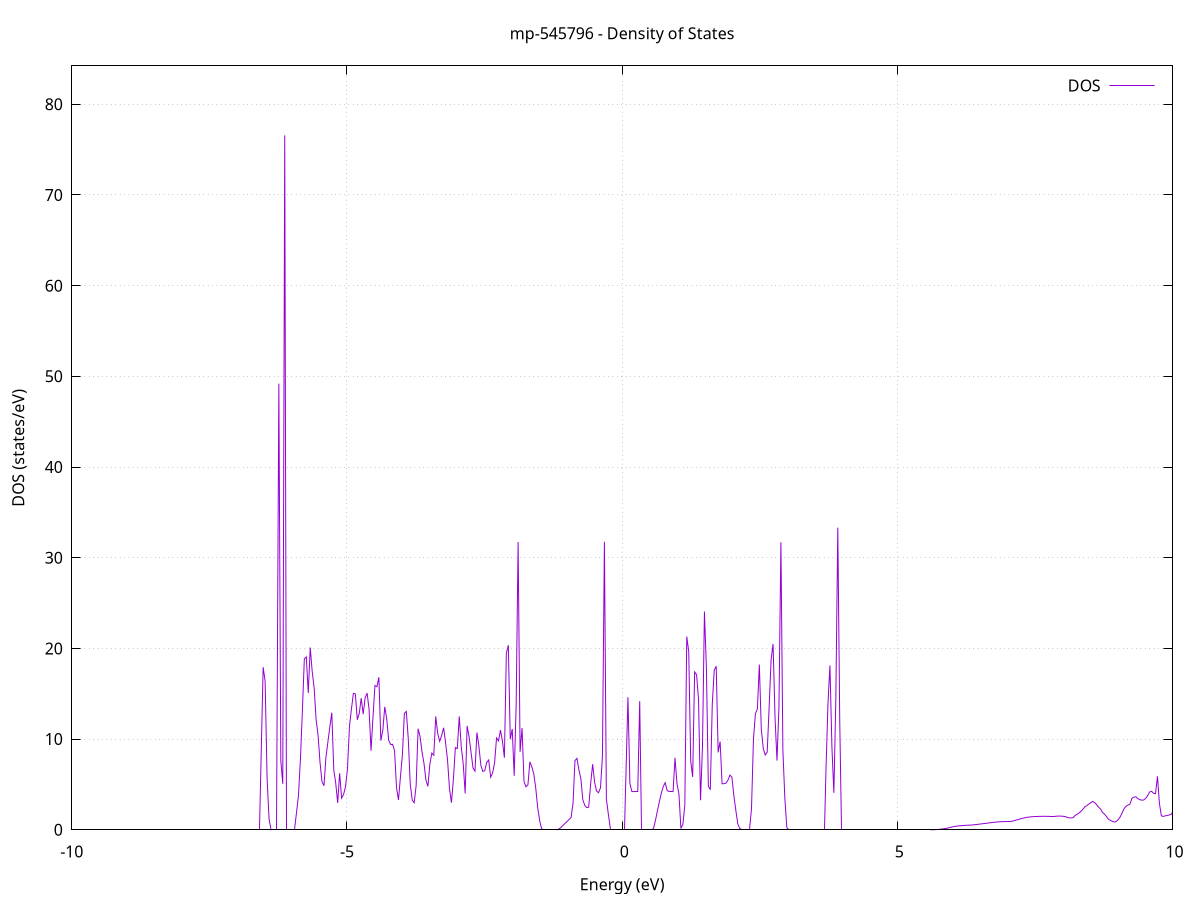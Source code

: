 set title 'mp-545796 - Density of States'
set xlabel 'Energy (eV)'
set ylabel 'DOS (states/eV)'
set grid
set xrange [-10:10]
set yrange [0:84.239]
set xzeroaxis lt -1
set terminal png size 800,600
set output 'mp-545796_dos_gnuplot.png'
plot '-' using 1:2 with lines title 'DOS'
-48.643500 0.000000
-48.607900 0.000000
-48.572200 0.000000
-48.536600 0.000000
-48.501000 0.000000
-48.465300 0.000000
-48.429700 0.000000
-48.394100 0.000000
-48.358400 0.000000
-48.322800 0.000000
-48.287200 0.000000
-48.251500 0.000000
-48.215900 0.000000
-48.180200 0.000000
-48.144600 0.000000
-48.109000 0.000000
-48.073300 0.000000
-48.037700 0.000000
-48.002100 0.000000
-47.966400 0.000000
-47.930800 0.000000
-47.895200 0.000000
-47.859500 0.000000
-47.823900 0.000000
-47.788300 0.000000
-47.752600 0.000000
-47.717000 0.000000
-47.681400 0.000000
-47.645700 0.000000
-47.610100 0.000000
-47.574400 0.000000
-47.538800 0.000000
-47.503200 0.000000
-47.467500 0.000000
-47.431900 0.000000
-47.396300 0.000000
-47.360600 0.000000
-47.325000 0.000000
-47.289400 0.000000
-47.253700 0.000000
-47.218100 0.000000
-47.182500 0.000000
-47.146800 0.000000
-47.111200 0.000000
-47.075600 0.000000
-47.039900 0.000000
-47.004300 0.000000
-46.968700 0.000000
-46.933000 0.000000
-46.897400 0.000000
-46.861700 0.000000
-46.826100 0.000000
-46.790500 0.000000
-46.754800 0.000000
-46.719200 0.000000
-46.683600 0.000000
-46.647900 0.000000
-46.612300 0.000000
-46.576700 0.000000
-46.541000 0.000000
-46.505400 0.000000
-46.469800 0.000000
-46.434100 0.000000
-46.398500 0.000000
-46.362900 0.000000
-46.327200 0.000000
-46.291600 0.000000
-46.255900 0.000000
-46.220300 0.000000
-46.184700 0.000000
-46.149000 0.000000
-46.113400 0.000000
-46.077800 0.000000
-46.042100 0.000000
-46.006500 0.000000
-45.970900 0.000000
-45.935200 0.000000
-45.899600 0.000000
-45.864000 0.000000
-45.828300 0.000000
-45.792700 0.000000
-45.757100 0.000000
-45.721400 0.000000
-45.685800 0.000000
-45.650200 0.000000
-45.614500 0.000000
-45.578900 0.000000
-45.543200 0.000000
-45.507600 0.000000
-45.472000 0.000000
-45.436300 0.000000
-45.400700 0.000000
-45.365100 0.000000
-45.329400 231.557200
-45.293800 0.000000
-45.258200 0.000000
-45.222500 0.000000
-45.186900 0.000000
-45.151300 0.000000
-45.115600 0.000000
-45.080000 0.000000
-45.044400 0.000000
-45.008700 0.000000
-44.973100 0.000000
-44.937400 0.000000
-44.901800 0.000000
-44.866200 0.000000
-44.830500 0.000000
-44.794900 0.000000
-44.759300 0.000000
-44.723600 0.000000
-44.688000 0.000000
-44.652400 0.000000
-44.616700 0.000000
-44.581100 0.000000
-44.545500 0.000000
-44.509800 0.000000
-44.474200 0.000000
-44.438600 0.000000
-44.402900 0.000000
-44.367300 0.000000
-44.331700 0.000000
-44.296000 0.000000
-44.260400 0.000000
-44.224700 0.000000
-44.189100 0.000000
-44.153500 0.000000
-44.117800 0.000000
-44.082200 0.000000
-44.046600 0.000000
-44.010900 0.000000
-43.975300 0.000000
-43.939700 0.000000
-43.904000 0.000000
-43.868400 0.000000
-43.832800 0.000000
-43.797100 0.000000
-43.761500 0.000000
-43.725900 0.000000
-43.690200 0.000000
-43.654600 0.000000
-43.618900 0.000000
-43.583300 0.000000
-43.547700 0.000000
-43.512000 0.000000
-43.476400 0.000000
-43.440800 0.000000
-43.405100 0.000000
-43.369500 0.000000
-43.333900 0.000000
-43.298200 0.000000
-43.262600 0.000000
-43.227000 0.000000
-43.191300 0.000000
-43.155700 0.000000
-43.120100 0.000000
-43.084400 0.000000
-43.048800 0.000000
-43.013100 0.000000
-42.977500 0.000000
-42.941900 0.000000
-42.906200 0.000000
-42.870600 0.000000
-42.835000 0.000000
-42.799300 0.000000
-42.763700 0.000000
-42.728100 0.000000
-42.692400 0.000000
-42.656800 0.000000
-42.621200 0.000000
-42.585500 0.000000
-42.549900 0.000000
-42.514300 0.000000
-42.478600 0.000000
-42.443000 0.000000
-42.407400 0.000000
-42.371700 0.000000
-42.336100 0.000000
-42.300400 0.000000
-42.264800 0.000000
-42.229200 0.000000
-42.193500 0.000000
-42.157900 0.000000
-42.122300 0.000000
-42.086600 0.000000
-42.051000 0.000000
-42.015400 0.000000
-41.979700 0.000000
-41.944100 0.000000
-41.908500 0.000000
-41.872800 0.000000
-41.837200 0.000000
-41.801600 0.000000
-41.765900 0.000000
-41.730300 0.000000
-41.694600 0.000000
-41.659000 0.000000
-41.623400 0.000000
-41.587700 0.000000
-41.552100 0.000000
-41.516500 0.000000
-41.480800 0.000000
-41.445200 0.000000
-41.409600 0.000000
-41.373900 0.000000
-41.338300 0.000000
-41.302700 0.000000
-41.267000 0.000000
-41.231400 0.000000
-41.195800 0.000000
-41.160100 0.000000
-41.124500 0.000000
-41.088900 0.000000
-41.053200 0.000000
-41.017600 0.000000
-40.981900 0.000000
-40.946300 0.000000
-40.910700 0.000000
-40.875000 0.000000
-40.839400 0.000000
-40.803800 0.000000
-40.768100 0.000000
-40.732500 0.000000
-40.696900 0.000000
-40.661200 0.000000
-40.625600 0.000000
-40.590000 0.000000
-40.554300 0.000000
-40.518700 0.000000
-40.483100 0.000000
-40.447400 0.000000
-40.411800 0.000000
-40.376100 0.000000
-40.340500 0.000000
-40.304900 0.000000
-40.269200 0.000000
-40.233600 0.000000
-40.198000 0.000000
-40.162300 0.000000
-40.126700 0.000000
-40.091100 0.000000
-40.055400 0.000000
-40.019800 0.000000
-39.984200 0.000000
-39.948500 0.000000
-39.912900 0.000000
-39.877300 0.000000
-39.841600 0.000000
-39.806000 0.000000
-39.770400 0.000000
-39.734700 0.000000
-39.699100 0.000000
-39.663400 0.000000
-39.627800 0.000000
-39.592200 0.000000
-39.556500 0.000000
-39.520900 0.000000
-39.485300 0.000000
-39.449600 0.000000
-39.414000 0.000000
-39.378400 0.000000
-39.342700 0.000000
-39.307100 0.000000
-39.271500 0.000000
-39.235800 0.000000
-39.200200 0.000000
-39.164600 0.000000
-39.128900 0.000000
-39.093300 0.000000
-39.057600 0.000000
-39.022000 0.000000
-38.986400 0.000000
-38.950700 0.000000
-38.915100 0.000000
-38.879500 0.000000
-38.843800 0.000000
-38.808200 0.000000
-38.772600 0.000000
-38.736900 0.000000
-38.701300 0.000000
-38.665700 0.000000
-38.630000 0.000000
-38.594400 0.000000
-38.558800 0.000000
-38.523100 0.000000
-38.487500 0.000000
-38.451900 0.000000
-38.416200 0.000000
-38.380600 0.000000
-38.344900 0.000000
-38.309300 0.000000
-38.273700 0.000000
-38.238000 0.000000
-38.202400 0.000000
-38.166800 0.000000
-38.131100 0.000000
-38.095500 0.000000
-38.059900 0.000000
-38.024200 0.000000
-37.988600 0.000000
-37.953000 0.000000
-37.917300 0.000000
-37.881700 0.000000
-37.846100 0.000000
-37.810400 0.000000
-37.774800 0.000000
-37.739100 0.000000
-37.703500 0.000000
-37.667900 0.000000
-37.632200 0.000000
-37.596600 0.000000
-37.561000 0.000000
-37.525300 0.000000
-37.489700 0.000000
-37.454100 0.000000
-37.418400 0.000000
-37.382800 0.000000
-37.347200 0.000000
-37.311500 0.000000
-37.275900 0.000000
-37.240300 0.000000
-37.204600 0.000000
-37.169000 0.000000
-37.133400 0.000000
-37.097700 0.000000
-37.062100 0.000000
-37.026400 0.000000
-36.990800 0.000000
-36.955200 0.000000
-36.919500 0.000000
-36.883900 0.000000
-36.848300 0.000000
-36.812600 0.000000
-36.777000 0.000000
-36.741400 0.000000
-36.705700 0.000000
-36.670100 0.000000
-36.634500 0.000000
-36.598800 0.000000
-36.563200 0.000000
-36.527600 0.000000
-36.491900 0.000000
-36.456300 0.000000
-36.420600 0.000000
-36.385000 0.000000
-36.349400 0.000000
-36.313700 0.000000
-36.278100 0.000000
-36.242500 0.000000
-36.206800 0.000000
-36.171200 0.000000
-36.135600 0.000000
-36.099900 0.000000
-36.064300 0.000000
-36.028700 0.000000
-35.993000 0.000000
-35.957400 0.000000
-35.921800 0.000000
-35.886100 0.000000
-35.850500 0.000000
-35.814900 0.000000
-35.779200 0.000000
-35.743600 0.000000
-35.707900 0.000000
-35.672300 0.000000
-35.636700 0.000000
-35.601000 0.000000
-35.565400 0.000000
-35.529800 0.000000
-35.494100 0.000000
-35.458500 0.000000
-35.422900 0.000000
-35.387200 0.000000
-35.351600 0.000000
-35.316000 0.000000
-35.280300 0.000000
-35.244700 0.000000
-35.209100 0.000000
-35.173400 0.000000
-35.137800 0.000000
-35.102100 0.000000
-35.066500 0.000000
-35.030900 0.000000
-34.995200 0.000000
-34.959600 0.000000
-34.924000 0.000000
-34.888300 0.000000
-34.852700 0.000000
-34.817100 0.000000
-34.781400 0.000000
-34.745800 0.000000
-34.710200 0.000000
-34.674500 0.000000
-34.638900 0.000000
-34.603300 0.000000
-34.567600 0.000000
-34.532000 0.000000
-34.496400 0.000000
-34.460700 0.000000
-34.425100 0.000000
-34.389400 0.000000
-34.353800 0.000000
-34.318200 0.000000
-34.282500 0.000000
-34.246900 0.000000
-34.211300 0.000000
-34.175600 0.000000
-34.140000 0.000000
-34.104400 0.000000
-34.068700 0.000000
-34.033100 0.000000
-33.997500 0.000000
-33.961800 0.000000
-33.926200 0.000000
-33.890600 0.000000
-33.854900 0.000000
-33.819300 0.000000
-33.783600 0.000000
-33.748000 0.000000
-33.712400 0.000000
-33.676700 0.000000
-33.641100 0.000000
-33.605500 0.000000
-33.569800 0.000000
-33.534200 0.000000
-33.498600 0.000000
-33.462900 0.000000
-33.427300 0.000000
-33.391700 0.000000
-33.356000 0.000000
-33.320400 0.000000
-33.284800 0.000000
-33.249100 0.000000
-33.213500 0.000000
-33.177900 0.000000
-33.142200 0.000000
-33.106600 0.000000
-33.070900 0.000000
-33.035300 0.000000
-32.999700 0.000000
-32.964000 0.000000
-32.928400 0.000000
-32.892800 0.000000
-32.857100 0.000000
-32.821500 0.000000
-32.785900 0.000000
-32.750200 0.000000
-32.714600 0.000000
-32.679000 0.000000
-32.643300 0.000000
-32.607700 0.000000
-32.572100 0.000000
-32.536400 0.000000
-32.500800 0.000000
-32.465100 0.000000
-32.429500 0.000000
-32.393900 0.000000
-32.358200 0.000000
-32.322600 0.000000
-32.287000 0.000000
-32.251300 0.000000
-32.215700 0.000000
-32.180100 0.000000
-32.144400 0.000000
-32.108800 0.000000
-32.073200 0.000000
-32.037500 0.000000
-32.001900 0.000000
-31.966300 0.000000
-31.930600 0.000000
-31.895000 0.000000
-31.859400 0.000000
-31.823700 0.000000
-31.788100 0.000000
-31.752400 0.000000
-31.716800 0.000000
-31.681200 0.000000
-31.645500 0.000000
-31.609900 0.000000
-31.574300 0.000000
-31.538600 0.000000
-31.503000 0.000000
-31.467400 0.000000
-31.431700 0.000000
-31.396100 0.000000
-31.360500 0.000000
-31.324800 0.000000
-31.289200 0.000000
-31.253600 0.000000
-31.217900 0.000000
-31.182300 0.000000
-31.146600 0.000000
-31.111000 0.000000
-31.075400 0.000000
-31.039700 0.000000
-31.004100 0.000000
-30.968500 0.000000
-30.932800 0.000000
-30.897200 0.000000
-30.861600 0.000000
-30.825900 0.000000
-30.790300 0.000000
-30.754700 0.000000
-30.719000 0.000000
-30.683400 0.000000
-30.647800 0.000000
-30.612100 0.000000
-30.576500 0.000000
-30.540900 0.000000
-30.505200 0.000000
-30.469600 0.000000
-30.433900 0.000000
-30.398300 0.000000
-30.362700 0.000000
-30.327000 0.000000
-30.291400 0.000000
-30.255800 0.000000
-30.220100 0.000000
-30.184500 0.000000
-30.148900 0.000000
-30.113200 0.000000
-30.077600 0.000000
-30.042000 0.000000
-30.006300 0.000000
-29.970700 0.000000
-29.935100 0.000000
-29.899400 0.000000
-29.863800 0.000000
-29.828100 0.000000
-29.792500 0.000000
-29.756900 0.000000
-29.721200 0.000000
-29.685600 0.000000
-29.650000 0.000000
-29.614300 0.000000
-29.578700 0.000000
-29.543100 0.000000
-29.507400 0.000000
-29.471800 0.000000
-29.436200 0.000000
-29.400500 0.000000
-29.364900 0.000000
-29.329300 0.000000
-29.293600 0.000000
-29.258000 0.000000
-29.222400 0.000000
-29.186700 0.000000
-29.151100 0.000000
-29.115400 0.000000
-29.079800 0.000000
-29.044200 0.000000
-29.008500 0.000000
-28.972900 0.000000
-28.937300 0.000000
-28.901600 0.000000
-28.866000 0.000000
-28.830400 0.000000
-28.794700 0.000000
-28.759100 0.000000
-28.723500 0.000000
-28.687800 0.000000
-28.652200 0.000000
-28.616600 0.000000
-28.580900 0.000000
-28.545300 0.000000
-28.509600 0.000000
-28.474000 0.000000
-28.438400 0.000000
-28.402700 0.000000
-28.367100 0.000000
-28.331500 0.000000
-28.295800 0.000000
-28.260200 0.000000
-28.224600 0.000000
-28.188900 0.000000
-28.153300 0.000000
-28.117700 0.000000
-28.082000 0.000000
-28.046400 0.000000
-28.010800 0.000000
-27.975100 0.000000
-27.939500 0.000000
-27.903900 0.000000
-27.868200 0.000000
-27.832600 0.000000
-27.796900 0.000000
-27.761300 0.000000
-27.725700 0.000000
-27.690000 0.000000
-27.654400 0.000000
-27.618800 0.000000
-27.583100 0.000000
-27.547500 0.000000
-27.511900 0.000000
-27.476200 0.000000
-27.440600 0.000000
-27.405000 0.000000
-27.369300 0.000000
-27.333700 0.000000
-27.298100 0.000000
-27.262400 0.000000
-27.226800 0.000000
-27.191100 0.000000
-27.155500 0.000000
-27.119900 0.000000
-27.084200 0.000000
-27.048600 0.000000
-27.013000 0.000000
-26.977300 0.000000
-26.941700 0.000000
-26.906100 0.000000
-26.870400 0.000000
-26.834800 0.000000
-26.799200 0.000000
-26.763500 0.000000
-26.727900 0.000000
-26.692300 0.000000
-26.656600 0.000000
-26.621000 0.000000
-26.585400 0.000000
-26.549700 0.000000
-26.514100 0.000000
-26.478400 0.000000
-26.442800 0.000000
-26.407200 0.000000
-26.371500 0.000000
-26.335900 0.000000
-26.300300 0.000000
-26.264600 0.000000
-26.229000 0.000000
-26.193400 0.000000
-26.157700 0.000000
-26.122100 0.000000
-26.086500 0.000000
-26.050800 0.000000
-26.015200 0.000000
-25.979600 0.000000
-25.943900 0.000000
-25.908300 0.000000
-25.872600 0.000000
-25.837000 0.000000
-25.801400 0.000000
-25.765700 0.000000
-25.730100 0.000000
-25.694500 0.000000
-25.658800 0.000000
-25.623200 0.000000
-25.587600 0.000000
-25.551900 0.000000
-25.516300 0.000000
-25.480700 0.000000
-25.445000 0.000000
-25.409400 0.000000
-25.373800 0.000000
-25.338100 0.000000
-25.302500 0.000000
-25.266900 0.000000
-25.231200 0.000000
-25.195600 0.000000
-25.159900 0.000000
-25.124300 0.000000
-25.088700 0.000000
-25.053000 0.000000
-25.017400 0.000000
-24.981800 0.000000
-24.946100 0.000000
-24.910500 0.000000
-24.874900 0.000000
-24.839200 0.000000
-24.803600 0.000000
-24.768000 0.000000
-24.732300 0.000000
-24.696700 0.000000
-24.661100 0.000000
-24.625400 0.000000
-24.589800 0.000000
-24.554100 0.000000
-24.518500 0.000000
-24.482900 0.000000
-24.447200 0.000000
-24.411600 0.000000
-24.376000 0.000000
-24.340300 0.000000
-24.304700 0.000000
-24.269100 0.000000
-24.233400 0.000000
-24.197800 0.000000
-24.162200 0.000000
-24.126500 0.000000
-24.090900 0.000000
-24.055300 0.000000
-24.019600 0.000000
-23.984000 0.000000
-23.948300 0.000000
-23.912700 0.000000
-23.877100 0.000000
-23.841400 0.000000
-23.805800 0.000000
-23.770200 0.000000
-23.734500 0.000000
-23.698900 0.000000
-23.663300 0.000000
-23.627600 0.000000
-23.592000 0.000000
-23.556400 0.000000
-23.520700 0.000000
-23.485100 0.000000
-23.449500 0.000000
-23.413800 0.000000
-23.378200 0.000000
-23.342600 0.000000
-23.306900 0.000000
-23.271300 0.000000
-23.235600 0.000000
-23.200000 0.000000
-23.164400 0.000000
-23.128700 0.000000
-23.093100 0.000000
-23.057500 0.000000
-23.021800 0.000000
-22.986200 0.000000
-22.950600 0.000000
-22.914900 0.000000
-22.879300 0.000000
-22.843700 0.000000
-22.808000 0.000000
-22.772400 0.000000
-22.736800 0.000000
-22.701100 0.000000
-22.665500 0.000000
-22.629800 0.000000
-22.594200 0.000000
-22.558600 0.000000
-22.522900 0.000000
-22.487300 0.000000
-22.451700 0.000000
-22.416000 0.000000
-22.380400 0.000000
-22.344800 0.000000
-22.309100 0.000000
-22.273500 0.000000
-22.237900 0.000000
-22.202200 0.000000
-22.166600 0.000000
-22.131000 0.000000
-22.095300 0.000000
-22.059700 0.000000
-22.024100 0.000000
-21.988400 0.000000
-21.952800 0.000000
-21.917100 0.000000
-21.881500 0.000000
-21.845900 0.000000
-21.810200 0.000000
-21.774600 0.000000
-21.739000 0.000000
-21.703300 0.000000
-21.667700 0.000000
-21.632100 0.000000
-21.596400 0.000000
-21.560800 0.000000
-21.525200 0.000000
-21.489500 0.000000
-21.453900 0.000000
-21.418300 0.000000
-21.382600 0.000000
-21.347000 0.000000
-21.311300 0.000000
-21.275700 0.000000
-21.240100 0.000000
-21.204400 0.000000
-21.168800 0.000000
-21.133200 0.000000
-21.097500 0.000000
-21.061900 0.000000
-21.026300 0.000000
-20.990600 0.000000
-20.955000 0.000000
-20.919400 0.000000
-20.883700 0.000000
-20.848100 0.000000
-20.812500 0.000000
-20.776800 0.000000
-20.741200 0.000000
-20.705600 0.000000
-20.669900 0.000000
-20.634300 0.000000
-20.598600 0.000000
-20.563000 0.000000
-20.527400 0.000000
-20.491700 0.000000
-20.456100 0.000000
-20.420500 0.000000
-20.384800 0.000000
-20.349200 0.000000
-20.313600 0.000000
-20.277900 0.000000
-20.242300 0.000000
-20.206700 0.000000
-20.171000 0.000000
-20.135400 0.000000
-20.099800 0.000000
-20.064100 0.000000
-20.028500 0.000000
-19.992800 0.000000
-19.957200 0.000000
-19.921600 0.000000
-19.885900 0.000000
-19.850300 0.000000
-19.814700 0.000000
-19.779000 0.000000
-19.743400 0.000000
-19.707800 0.000000
-19.672100 0.000000
-19.636500 0.000000
-19.600900 0.000000
-19.565200 0.000000
-19.529600 0.000000
-19.494000 0.000000
-19.458300 0.000000
-19.422700 0.000000
-19.387100 0.000000
-19.351400 0.000000
-19.315800 0.000000
-19.280100 0.000000
-19.244500 0.000000
-19.208900 0.000000
-19.173200 0.000000
-19.137600 0.000000
-19.102000 0.000000
-19.066300 0.000000
-19.030700 0.000000
-18.995100 0.000000
-18.959400 0.442700
-18.923800 3.129500
-18.888200 4.803700
-18.852500 4.075600
-18.816900 4.550500
-18.781300 5.026600
-18.745600 5.848600
-18.710000 9.600200
-18.674300 9.657600
-18.638700 6.006500
-18.603100 0.109100
-18.567400 0.000000
-18.531800 0.000000
-18.496200 0.000000
-18.460500 0.000000
-18.424900 0.000000
-18.389300 0.000000
-18.353600 33.080200
-18.318000 17.133200
-18.282400 13.541000
-18.246700 11.600600
-18.211100 12.596200
-18.175500 6.102300
-18.139800 5.279900
-18.104200 4.508700
-18.068600 6.240900
-18.032900 0.000000
-17.997300 74.843800
-17.961600 39.977500
-17.926000 60.615500
-17.890400 0.000000
-17.854700 0.000000
-17.819100 0.000000
-17.783500 1.214100
-17.747800 27.757900
-17.712200 20.566800
-17.676600 0.000000
-17.640900 21.674800
-17.605300 48.865700
-17.569700 0.000000
-17.534000 0.000000
-17.498400 0.000000
-17.462800 0.000000
-17.427100 0.000000
-17.391500 0.000000
-17.355800 0.000000
-17.320200 0.000000
-17.284600 0.000000
-17.248900 0.000000
-17.213300 0.000000
-17.177700 0.000000
-17.142000 0.000000
-17.106400 0.000000
-17.070800 0.000000
-17.035100 0.000000
-16.999500 0.000000
-16.963900 0.000000
-16.928200 0.000000
-16.892600 0.000000
-16.857000 0.000000
-16.821300 0.000000
-16.785700 0.000000
-16.750100 0.000000
-16.714400 0.000000
-16.678800 0.000000
-16.643100 0.000000
-16.607500 0.000000
-16.571900 0.000000
-16.536200 0.000000
-16.500600 0.000000
-16.465000 0.000000
-16.429300 0.000000
-16.393700 0.000000
-16.358100 0.000000
-16.322400 0.000000
-16.286800 0.000000
-16.251200 0.000000
-16.215500 0.000000
-16.179900 0.000000
-16.144300 0.000000
-16.108600 0.000000
-16.073000 0.000000
-16.037300 0.000000
-16.001700 0.000000
-15.966100 0.000000
-15.930400 0.000000
-15.894800 0.000000
-15.859200 0.000000
-15.823500 0.000000
-15.787900 0.000000
-15.752300 0.000000
-15.716600 0.000000
-15.681000 0.000000
-15.645400 0.000000
-15.609700 0.000000
-15.574100 0.000000
-15.538500 0.000000
-15.502800 0.000000
-15.467200 0.000000
-15.431600 0.000000
-15.395900 0.000000
-15.360300 0.000000
-15.324600 0.000000
-15.289000 0.000000
-15.253400 0.000000
-15.217700 0.000000
-15.182100 0.000000
-15.146500 0.000000
-15.110800 0.000000
-15.075200 0.000000
-15.039600 0.000000
-15.003900 0.000000
-14.968300 0.000000
-14.932700 0.000000
-14.897000 0.000000
-14.861400 0.000000
-14.825800 0.000000
-14.790100 0.000000
-14.754500 0.000000
-14.718800 0.000000
-14.683200 0.000000
-14.647600 0.000000
-14.611900 0.000000
-14.576300 0.000000
-14.540700 0.000000
-14.505000 0.000000
-14.469400 0.000000
-14.433800 0.000000
-14.398100 0.000000
-14.362500 0.000000
-14.326900 0.000000
-14.291200 0.000000
-14.255600 0.000000
-14.220000 0.000000
-14.184300 0.000000
-14.148700 0.000000
-14.113100 0.000000
-14.077400 0.000000
-14.041800 0.000000
-14.006100 0.000000
-13.970500 0.000000
-13.934900 0.000000
-13.899200 0.000000
-13.863600 0.000000
-13.828000 0.000000
-13.792300 0.000000
-13.756700 0.000000
-13.721100 0.000000
-13.685400 0.000000
-13.649800 0.000000
-13.614200 0.000000
-13.578500 0.000000
-13.542900 0.000000
-13.507300 0.000000
-13.471600 0.000000
-13.436000 0.000000
-13.400300 0.000000
-13.364700 0.000000
-13.329100 0.000000
-13.293400 0.000000
-13.257800 0.000000
-13.222200 0.000000
-13.186500 0.000000
-13.150900 0.000000
-13.115300 0.000000
-13.079600 0.000000
-13.044000 0.000000
-13.008400 0.000000
-12.972700 0.000000
-12.937100 0.000000
-12.901500 0.000000
-12.865800 0.000000
-12.830200 0.000000
-12.794600 0.000000
-12.758900 0.000000
-12.723300 0.000000
-12.687600 0.000000
-12.652000 0.000000
-12.616400 0.000000
-12.580700 0.000000
-12.545100 0.000000
-12.509500 0.000000
-12.473800 0.000000
-12.438200 0.000000
-12.402600 0.000000
-12.366900 0.000000
-12.331300 0.000000
-12.295700 0.000000
-12.260000 0.000000
-12.224400 0.000000
-12.188800 0.000000
-12.153100 0.000000
-12.117500 0.000000
-12.081800 0.000000
-12.046200 0.000000
-12.010600 0.000000
-11.974900 0.000000
-11.939300 0.000000
-11.903700 0.000000
-11.868000 0.000000
-11.832400 0.000000
-11.796800 0.000000
-11.761100 0.000000
-11.725500 0.000000
-11.689900 0.000000
-11.654200 0.000000
-11.618600 0.000000
-11.583000 0.000000
-11.547300 0.000000
-11.511700 0.000000
-11.476100 0.000000
-11.440400 0.000000
-11.404800 0.000000
-11.369100 0.000000
-11.333500 0.000000
-11.297900 0.000000
-11.262200 0.000000
-11.226600 0.000000
-11.191000 0.000000
-11.155300 0.000000
-11.119700 0.000000
-11.084100 0.000000
-11.048400 0.000000
-11.012800 0.000000
-10.977200 0.000000
-10.941500 0.000000
-10.905900 0.000000
-10.870300 0.000000
-10.834600 0.000000
-10.799000 0.000000
-10.763300 0.000000
-10.727700 0.000000
-10.692100 0.000000
-10.656400 0.000000
-10.620800 0.000000
-10.585200 0.000000
-10.549500 0.000000
-10.513900 0.000000
-10.478300 0.000000
-10.442600 0.000000
-10.407000 0.000000
-10.371400 0.000000
-10.335700 0.000000
-10.300100 0.000000
-10.264500 0.000000
-10.228800 0.000000
-10.193200 0.000000
-10.157600 0.000000
-10.121900 0.000000
-10.086300 0.000000
-10.050600 0.000000
-10.015000 0.000000
-9.979400 0.000000
-9.943700 0.000000
-9.908100 0.000000
-9.872500 0.000000
-9.836800 0.000000
-9.801200 0.000000
-9.765600 0.000000
-9.729900 0.000000
-9.694300 0.000000
-9.658700 0.000000
-9.623000 0.000000
-9.587400 0.000000
-9.551800 0.000000
-9.516100 0.000000
-9.480500 0.000000
-9.444800 0.000000
-9.409200 0.000000
-9.373600 0.000000
-9.337900 0.000000
-9.302300 0.000000
-9.266700 0.000000
-9.231000 0.000000
-9.195400 0.000000
-9.159800 0.000000
-9.124100 0.000000
-9.088500 0.000000
-9.052900 0.000000
-9.017200 0.000000
-8.981600 0.000000
-8.946000 0.000000
-8.910300 0.000000
-8.874700 0.000000
-8.839100 0.000000
-8.803400 0.000000
-8.767800 0.000000
-8.732100 0.000000
-8.696500 0.000000
-8.660900 0.000000
-8.625200 0.000000
-8.589600 0.000000
-8.554000 0.000000
-8.518300 0.000000
-8.482700 0.000000
-8.447100 0.000000
-8.411400 0.000000
-8.375800 0.000000
-8.340200 0.000000
-8.304500 0.000000
-8.268900 0.000000
-8.233300 0.000000
-8.197600 0.000000
-8.162000 0.000000
-8.126300 0.000000
-8.090700 0.000000
-8.055100 0.000000
-8.019400 0.000000
-7.983800 0.000000
-7.948200 0.000000
-7.912500 0.000000
-7.876900 0.000000
-7.841300 0.000000
-7.805600 0.000000
-7.770000 0.000000
-7.734400 0.000000
-7.698700 0.000000
-7.663100 0.000000
-7.627500 0.000000
-7.591800 0.000000
-7.556200 0.000000
-7.520600 0.000000
-7.484900 0.000000
-7.449300 0.000000
-7.413600 0.000000
-7.378000 0.000000
-7.342400 0.000000
-7.306700 0.000000
-7.271100 0.000000
-7.235500 0.000000
-7.199800 0.000000
-7.164200 0.000000
-7.128600 0.000000
-7.092900 0.000000
-7.057300 0.000000
-7.021700 0.000000
-6.986000 0.000000
-6.950400 0.000000
-6.914800 0.000000
-6.879100 0.000000
-6.843500 0.000000
-6.807800 0.000000
-6.772200 0.000000
-6.736600 0.000000
-6.700900 0.000000
-6.665300 0.000000
-6.629700 0.000000
-6.594000 0.000000
-6.558400 8.505600
-6.522800 17.930000
-6.487100 16.381500
-6.451500 5.655100
-6.415900 1.232700
-6.380200 0.004900
-6.344600 0.000000
-6.309000 0.000000
-6.273300 0.000000
-6.237700 49.192100
-6.202100 7.618700
-6.166400 5.067600
-6.130800 76.581200
-6.095100 0.000000
-6.059500 0.000000
-6.023900 0.000000
-5.988200 0.000000
-5.952600 0.000000
-5.917000 1.882700
-5.881300 3.778400
-5.845700 7.798600
-5.810100 13.114100
-5.774400 18.858500
-5.738800 19.060800
-5.703200 15.088000
-5.667500 20.103200
-5.631900 17.468400
-5.596300 15.644900
-5.560600 12.147500
-5.525000 10.425500
-5.489300 7.400000
-5.453700 5.295600
-5.418100 4.857600
-5.382400 7.990400
-5.346800 9.665100
-5.311200 11.352100
-5.275500 12.916000
-5.239900 6.605300
-5.204300 5.147900
-5.168600 2.958400
-5.133000 6.238800
-5.097400 3.481600
-5.061700 3.897100
-5.026100 4.767900
-4.990500 6.726900
-4.954800 11.412600
-4.919200 13.294900
-4.883500 15.035200
-4.847900 14.986800
-4.812300 12.135000
-4.776600 12.839100
-4.741000 14.516300
-4.705400 12.747700
-4.669700 14.558700
-4.634100 15.072400
-4.598500 13.297400
-4.562800 8.721800
-4.527200 12.440100
-4.491600 15.911900
-4.455900 15.782400
-4.420300 16.818300
-4.384700 9.833300
-4.349000 10.955000
-4.313400 13.556100
-4.277800 12.253500
-4.242100 9.863800
-4.206500 9.404000
-4.170800 9.425300
-4.135200 8.691100
-4.099600 4.639700
-4.063900 3.282800
-4.028300 5.865300
-3.992700 8.250100
-3.957000 12.830300
-3.921400 13.057000
-3.885800 10.004800
-3.850100 5.015400
-3.814500 3.270700
-3.778900 2.981500
-3.743200 4.860700
-3.707600 11.149400
-3.672000 10.296200
-3.636300 8.582800
-3.600700 7.335100
-3.565000 5.470800
-3.529400 4.781400
-3.493800 7.253000
-3.458100 8.451300
-3.422500 8.212700
-3.386900 12.504500
-3.351200 10.611700
-3.315600 9.748900
-3.280000 10.397400
-3.244300 11.251300
-3.208700 9.632500
-3.173100 7.708000
-3.137400 4.564500
-3.101800 2.980800
-3.066200 5.553800
-3.030500 9.064000
-2.994900 8.953100
-2.959300 12.499500
-2.923600 9.159300
-2.888000 7.289300
-2.852300 4.012800
-2.816700 11.454700
-2.781100 10.252300
-2.745400 8.538700
-2.709800 6.814200
-2.674200 6.467500
-2.638500 10.725500
-2.602900 9.234600
-2.567300 7.101800
-2.531600 6.428600
-2.496000 6.518700
-2.460400 7.439700
-2.424700 7.698100
-2.389100 5.798400
-2.353500 6.264900
-2.317800 7.376800
-2.282200 10.124100
-2.246500 9.795600
-2.210900 10.995800
-2.175300 9.809400
-2.139600 7.947200
-2.104000 19.472100
-2.068400 20.353200
-2.032700 9.987300
-1.997100 11.116900
-1.961500 5.956800
-1.925800 13.765100
-1.890200 31.735700
-1.854600 8.596200
-1.818900 11.226500
-1.783300 5.324900
-1.747700 4.736900
-1.712000 4.956900
-1.676400 7.491300
-1.640800 6.931600
-1.605100 6.141800
-1.569500 4.570900
-1.533800 2.397100
-1.498200 0.994400
-1.462600 0.091300
-1.426900 0.000000
-1.391300 0.000000
-1.355700 0.000000
-1.320000 0.000000
-1.284400 0.000000
-1.248800 0.000000
-1.213100 0.000000
-1.177500 0.012500
-1.141900 0.108400
-1.106200 0.299300
-1.070600 0.507900
-1.035000 0.716900
-0.999300 0.926400
-0.963700 1.136400
-0.928000 1.346800
-0.892400 2.934500
-0.856800 7.627300
-0.821100 7.877500
-0.785500 6.613600
-0.749900 5.622400
-0.714200 3.311500
-0.678600 2.685200
-0.643000 2.439300
-0.607300 2.484600
-0.571700 5.112700
-0.536100 7.231600
-0.500400 5.248300
-0.464800 4.271600
-0.429200 4.083100
-0.393500 4.629300
-0.357900 8.129500
-0.322300 31.753800
-0.286600 3.399300
-0.251000 1.735500
-0.215300 0.000000
-0.179700 0.000000
-0.144100 0.000000
-0.108400 0.000000
-0.072800 0.000000
-0.037200 0.000000
-0.001500 0.000000
0.034100 0.000000
0.069700 6.264700
0.105400 14.621600
0.141000 5.117100
0.176600 4.214700
0.212300 4.214300
0.247900 4.216000
0.283500 4.219700
0.319200 14.187000
0.354800 0.000000
0.390500 0.000000
0.426100 0.000000
0.461700 0.000000
0.497400 0.000000
0.533000 0.000000
0.568600 0.105800
0.604300 1.016400
0.639900 2.058600
0.675500 3.095400
0.711200 4.013600
0.746800 4.762400
0.782400 5.202300
0.818100 4.317700
0.853700 4.229400
0.889300 4.220500
0.925000 4.211400
0.960600 7.936500
0.996200 5.100700
1.031900 3.948700
1.067500 0.144900
1.103200 0.599300
1.138800 2.690300
1.174400 21.302300
1.210100 19.640900
1.245700 7.581600
1.281300 5.827800
1.317000 17.414500
1.352600 17.095500
1.388200 14.366300
1.423900 3.255000
1.459500 9.111500
1.495100 24.062900
1.530800 17.891200
1.566400 4.807200
1.602000 4.416200
1.637700 13.862800
1.673300 17.597700
1.709000 18.031500
1.744600 8.534000
1.780200 9.731200
1.815900 5.070200
1.851500 5.085000
1.887100 5.147300
1.922800 5.471700
1.958400 6.031000
1.994000 5.800700
2.029700 3.768500
2.065300 2.165000
2.100900 0.655600
2.136600 0.158700
2.172200 0.000000
2.207800 0.000000
2.243500 0.000000
2.279100 0.000000
2.314700 0.000000
2.350400 2.331600
2.386000 9.980900
2.421700 12.806600
2.457300 13.312800
2.492900 18.218700
2.528600 11.065500
2.564200 8.980600
2.599800 8.252600
2.635500 8.559700
2.671100 13.528100
2.706700 18.763900
2.742400 20.492500
2.778000 12.349000
2.813600 7.629100
2.849300 13.573700
2.884900 31.702900
2.920500 8.807800
2.956200 3.476300
2.991800 0.264500
3.027500 0.000000
3.063100 0.000000
3.098700 0.000000
3.134400 0.000000
3.170000 0.000000
3.205600 0.000000
3.241300 0.000000
3.276900 0.000000
3.312500 0.000000
3.348200 0.000000
3.383800 0.000000
3.419400 0.000000
3.455100 0.000000
3.490700 0.000000
3.526300 0.000000
3.562000 0.000000
3.597600 0.000000
3.633200 0.000000
3.668900 0.000000
3.704500 6.789300
3.740200 13.944700
3.775800 18.122000
3.811400 9.142200
3.847100 4.074200
3.882700 14.388300
3.918300 33.317000
3.954000 11.934600
3.989600 0.000000
4.025200 0.000000
4.060900 0.000000
4.096500 0.000000
4.132100 0.000000
4.167800 0.000000
4.203400 0.000000
4.239000 0.000000
4.274700 0.000000
4.310300 0.000000
4.346000 0.000000
4.381600 0.000000
4.417200 0.000000
4.452900 0.000000
4.488500 0.000000
4.524100 0.000000
4.559800 0.000000
4.595400 0.000000
4.631000 0.000000
4.666700 0.000000
4.702300 0.000000
4.737900 0.000000
4.773600 0.000000
4.809200 0.000000
4.844800 0.000000
4.880500 0.000000
4.916100 0.000000
4.951700 0.000000
4.987400 0.000000
5.023000 0.000000
5.058700 0.000000
5.094300 0.000000
5.129900 0.000000
5.165600 0.000000
5.201200 0.000000
5.236800 0.000000
5.272500 0.000000
5.308100 0.000000
5.343700 0.000000
5.379400 0.000000
5.415000 0.000000
5.450600 0.000000
5.486300 0.000000
5.521900 0.000000
5.557500 0.000000
5.593200 0.000000
5.628800 0.000800
5.664500 0.006200
5.700100 0.016900
5.735700 0.032700
5.771400 0.053800
5.807000 0.080000
5.842600 0.111500
5.878300 0.148100
5.913900 0.189900
5.949500 0.237000
5.985200 0.288700
6.020800 0.344600
6.056400 0.388700
6.092100 0.413900
6.127700 0.436500
6.163300 0.456400
6.199000 0.473800
6.234600 0.488500
6.270200 0.500600
6.305900 0.510100
6.341500 0.520700
6.377200 0.540200
6.412800 0.565000
6.448400 0.590500
6.484100 0.616300
6.519700 0.642600
6.555300 0.669300
6.591000 0.696400
6.626600 0.723900
6.662200 0.751900
6.697900 0.780300
6.733500 0.808400
6.769100 0.833200
6.804800 0.854100
6.840400 0.871300
6.876000 0.884700
6.911700 0.894400
6.947300 0.900400
6.983000 0.904800
7.018600 0.908200
7.054200 0.922300
7.089900 0.955400
7.125500 1.012600
7.161100 1.068800
7.196800 1.124600
7.232400 1.189400
7.268000 1.254400
7.303700 1.309300
7.339300 1.356500
7.374900 1.389000
7.410600 1.415300
7.446200 1.436400
7.481800 1.452300
7.517500 1.463600
7.553100 1.472400
7.588700 1.478800
7.624400 1.482600
7.660000 1.483900
7.695700 1.482600
7.731300 1.478900
7.766900 1.472800
7.802600 1.464300
7.838200 1.460200
7.873800 1.487200
7.909500 1.504800
7.945100 1.510100
7.980700 1.503100
8.016400 1.487200
8.052000 1.452100
8.087600 1.373300
8.123300 1.314000
8.158900 1.311700
8.194500 1.335200
8.230200 1.579700
8.265800 1.695900
8.301500 1.849700
8.337100 2.041300
8.372700 2.270400
8.408400 2.530200
8.444000 2.665500
8.479600 2.827500
8.515300 2.986300
8.550900 3.122700
8.586500 2.985200
8.622200 2.766000
8.657800 2.488200
8.693400 2.280900
8.729100 1.903000
8.764700 1.729100
8.800300 1.452200
8.836000 1.171000
8.871600 1.034900
8.907200 0.931500
8.942900 0.852900
8.978500 0.919100
9.014200 1.131200
9.049800 1.427200
9.085400 1.869300
9.121100 2.335100
9.156700 2.599000
9.192300 2.721200
9.228000 2.842100
9.263600 3.464100
9.299200 3.599500
9.334900 3.637800
9.370500 3.427300
9.406100 3.321500
9.441800 3.261900
9.477400 3.288600
9.513000 3.460200
9.548700 3.765600
9.584300 4.168000
9.620000 4.241500
9.655600 4.027700
9.691200 3.983500
9.726900 5.891900
9.762500 2.890300
9.798100 1.527900
9.833800 1.476300
9.869400 1.535300
9.905000 1.583600
9.940700 1.632000
9.976300 1.709200
10.011900 2.011200
10.047600 2.238100
10.083200 2.354200
10.118800 2.435800
10.154500 2.534900
10.190100 2.700100
10.225700 2.799700
10.261400 2.840700
10.297000 2.870500
10.332700 2.732600
10.368300 2.573800
10.403900 2.445800
10.439600 2.353600
10.475200 2.339700
10.510800 2.464800
10.546500 2.593300
10.582100 2.789400
10.617700 3.027500
10.653400 3.368300
10.689000 3.352800
10.724600 3.256900
10.760300 3.223700
10.795900 3.172500
10.831500 3.118700
10.867200 3.159300
10.902800 3.411200
10.938500 3.627700
10.974100 3.881400
11.009700 4.160400
11.045400 4.391300
11.081000 4.899200
11.116600 4.750100
11.152300 4.586800
11.187900 4.618200
11.223500 4.737100
11.259200 4.632300
11.294800 4.480500
11.330400 4.197800
11.366100 4.006000
11.401700 3.904500
11.437300 3.825100
11.473000 3.729500
11.508600 3.658100
11.544200 3.901400
11.579900 4.242600
11.615500 4.584200
11.651200 4.601400
11.686800 4.559800
11.722400 4.506400
11.758100 4.445800
11.793700 4.335900
11.829300 3.995100
11.865000 4.046300
11.900600 4.193400
11.936200 4.052600
11.971900 3.841900
12.007500 3.552200
12.043100 3.451900
12.078800 3.534700
12.114400 3.588100
12.150000 3.717900
12.185700 3.951200
12.221300 4.237900
12.257000 4.530700
12.292600 4.781400
12.328200 4.968000
12.363900 5.445900
12.399500 5.411700
12.435100 5.169600
12.470800 4.135500
12.506400 4.226700
12.542000 3.462000
12.577700 3.371300
12.613300 3.541700
12.648900 3.616100
12.684600 3.657800
12.720200 3.838200
12.755800 4.120200
12.791500 4.352500
12.827100 4.431400
12.862700 4.377700
12.898400 3.871300
12.934000 3.560300
12.969700 3.404800
13.005300 3.463800
13.040900 3.554800
13.076600 3.568300
13.112200 3.628400
13.147800 3.662600
13.183500 3.190100
13.219100 2.928700
13.254700 2.926300
13.290400 3.043800
13.326000 3.266000
13.361600 3.601900
13.397300 4.000100
13.432900 4.508100
13.468500 4.718800
13.504200 4.857100
13.539800 5.432000
13.575500 5.997500
13.611100 5.791400
13.646700 5.101900
13.682400 4.879800
13.718000 4.694700
13.753600 4.642600
13.789300 4.581600
13.824900 4.612800
13.860500 4.738400
13.896200 4.784600
13.931800 4.913300
13.967400 5.067000
14.003100 5.404500
14.038700 5.054200
14.074300 4.725900
14.110000 5.027000
14.145600 5.502900
14.181300 7.148400
14.216900 7.542400
14.252500 7.218800
14.288200 7.475700
14.323800 7.263200
14.359400 6.331000
14.395100 5.081500
14.430700 3.926100
14.466300 3.891600
14.502000 4.025600
14.537600 3.834100
14.573200 3.738100
14.608900 3.847800
14.644500 4.127000
14.680100 4.439900
14.715800 4.774400
14.751400 5.129200
14.787000 5.522500
14.822700 5.869800
14.858300 6.192800
14.894000 6.853800
14.929600 6.773900
14.965200 6.353000
15.000900 6.273600
15.036500 6.712300
15.072100 7.084000
15.107800 4.780900
15.143400 4.695300
15.179000 4.550800
15.214700 4.183500
15.250300 4.203400
15.285900 4.389000
15.321600 4.880100
15.357200 5.258700
15.392800 6.310200
15.428500 7.208900
15.464100 8.283600
15.499800 6.707200
15.535400 5.653400
15.571000 4.679700
15.606700 5.810800
15.642300 5.917000
15.677900 5.829100
15.713600 5.540300
15.749200 5.035900
15.784800 4.795300
15.820500 4.600900
15.856100 4.722000
15.891700 5.066500
15.927400 5.576400
15.963000 6.347300
15.998600 6.488300
16.034300 5.750300
16.069900 5.579100
16.105500 5.368000
16.141200 5.228400
16.176800 5.093100
16.212500 4.943600
16.248100 5.128200
16.283700 6.018300
16.319400 7.011000
16.355000 5.788000
16.390600 5.502900
16.426300 4.959000
16.461900 4.457900
16.497500 4.399000
16.533200 5.050400
16.568800 5.194800
16.604400 5.423500
16.640100 7.442000
16.675700 7.653200
16.711300 6.954900
16.747000 5.946700
16.782600 5.283400
16.818300 4.634900
16.853900 4.072700
16.889500 4.098400
16.925200 4.050200
16.960800 4.088400
16.996400 4.014600
17.032100 4.017000
17.067700 4.486500
17.103300 5.203300
17.139000 5.645200
17.174600 5.446700
17.210200 5.353700
17.245900 5.366300
17.281500 5.638800
17.317100 6.009000
17.352800 5.920000
17.388400 6.049400
17.424000 6.989800
17.459700 7.095300
17.495300 5.842200
17.531000 4.714800
17.566600 3.582200
17.602200 2.729900
17.637900 3.190100
17.673500 2.732100
17.709100 2.781300
17.744800 3.517100
17.780400 6.941300
17.816000 9.222300
17.851700 6.476800
17.887300 5.208900
17.922900 4.424600
17.958600 4.484100
17.994200 5.769100
18.029800 7.119900
18.065500 6.557100
18.101100 5.721000
18.136800 5.920200
18.172400 5.629900
18.208000 5.279400
18.243700 5.213800
18.279300 4.811100
18.314900 4.623300
18.350600 3.566900
18.386200 3.941200
18.421800 4.496800
18.457500 5.868800
18.493100 6.085700
18.528700 6.180300
18.564400 5.940100
18.600000 5.509100
18.635600 5.773200
18.671300 4.432400
18.706900 3.087100
18.742500 1.892500
18.778200 1.244500
18.813800 0.836100
18.849500 0.607600
18.885100 0.456100
18.920700 0.370400
18.956400 0.307300
18.992000 0.250100
19.027600 0.198900
19.063300 0.153500
19.098900 0.114200
19.134500 0.080700
19.170200 0.053200
19.205800 0.031600
19.241400 0.016000
19.277100 0.006300
19.312700 0.002300
19.348300 0.000600
19.384000 0.000000
19.419600 0.000000
19.455300 0.000000
19.490900 0.000000
19.526500 0.000000
19.562200 0.000000
19.597800 0.000000
19.633400 0.000000
19.669100 0.000000
19.704700 0.000000
19.740300 0.000000
19.776000 0.000000
19.811600 0.000000
19.847200 0.000000
19.882900 0.000000
19.918500 0.000000
19.954100 0.000000
19.989800 0.000000
20.025400 0.000000
20.061000 0.000000
20.096700 0.000000
20.132300 0.000000
20.168000 0.000000
20.203600 0.000000
20.239200 0.000000
20.274900 0.000000
20.310500 0.000000
20.346100 0.000000
20.381800 0.000000
20.417400 0.000000
20.453000 0.000000
20.488700 0.000000
20.524300 0.000000
20.559900 0.000000
20.595600 0.000000
20.631200 0.000000
20.666800 0.000000
20.702500 0.000000
20.738100 0.000000
20.773800 0.000000
20.809400 0.000000
20.845000 0.000000
20.880700 0.000000
20.916300 0.000000
20.951900 0.000000
20.987600 0.000000
21.023200 0.000000
21.058800 0.000000
21.094500 0.000000
21.130100 0.000000
21.165700 0.000000
21.201400 0.000000
21.237000 0.000000
21.272600 0.000000
21.308300 0.000000
21.343900 0.000000
21.379500 0.000000
21.415200 0.000000
21.450800 0.000000
21.486500 0.000000
21.522100 0.000000
21.557700 0.000000
21.593400 0.000000
21.629000 0.000000
21.664600 0.000000
21.700300 0.000000
21.735900 0.000000
21.771500 0.000000
21.807200 0.000000
21.842800 0.000000
21.878400 0.000000
21.914100 0.000000
21.949700 0.000000
21.985300 0.000000
22.021000 0.000000
22.056600 0.000000
22.092300 0.000000
22.127900 0.000000
22.163500 0.000000
22.199200 0.000000
22.234800 0.000000
22.270400 0.000000
22.306100 0.000000
22.341700 0.000000
22.377300 0.000000
22.413000 0.000000
22.448600 0.000000
22.484200 0.000000
22.519900 0.000000
22.555500 0.000000
22.591100 0.000000
22.626800 0.000000
e
